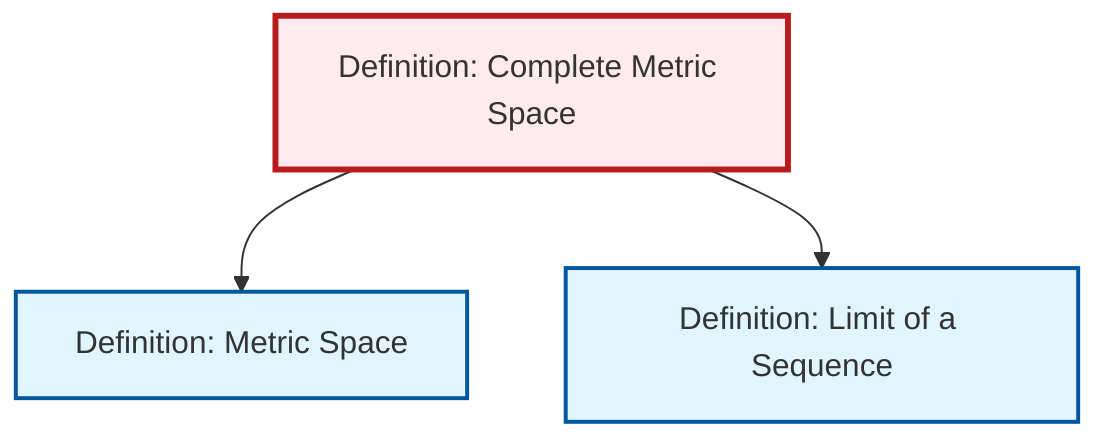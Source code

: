 graph TD
    classDef definition fill:#e1f5fe,stroke:#01579b,stroke-width:2px
    classDef theorem fill:#f3e5f5,stroke:#4a148c,stroke-width:2px
    classDef axiom fill:#fff3e0,stroke:#e65100,stroke-width:2px
    classDef example fill:#e8f5e9,stroke:#1b5e20,stroke-width:2px
    classDef current fill:#ffebee,stroke:#b71c1c,stroke-width:3px
    def-complete-metric-space["Definition: Complete Metric Space"]:::definition
    def-limit["Definition: Limit of a Sequence"]:::definition
    def-metric-space["Definition: Metric Space"]:::definition
    def-complete-metric-space --> def-metric-space
    def-complete-metric-space --> def-limit
    class def-complete-metric-space current